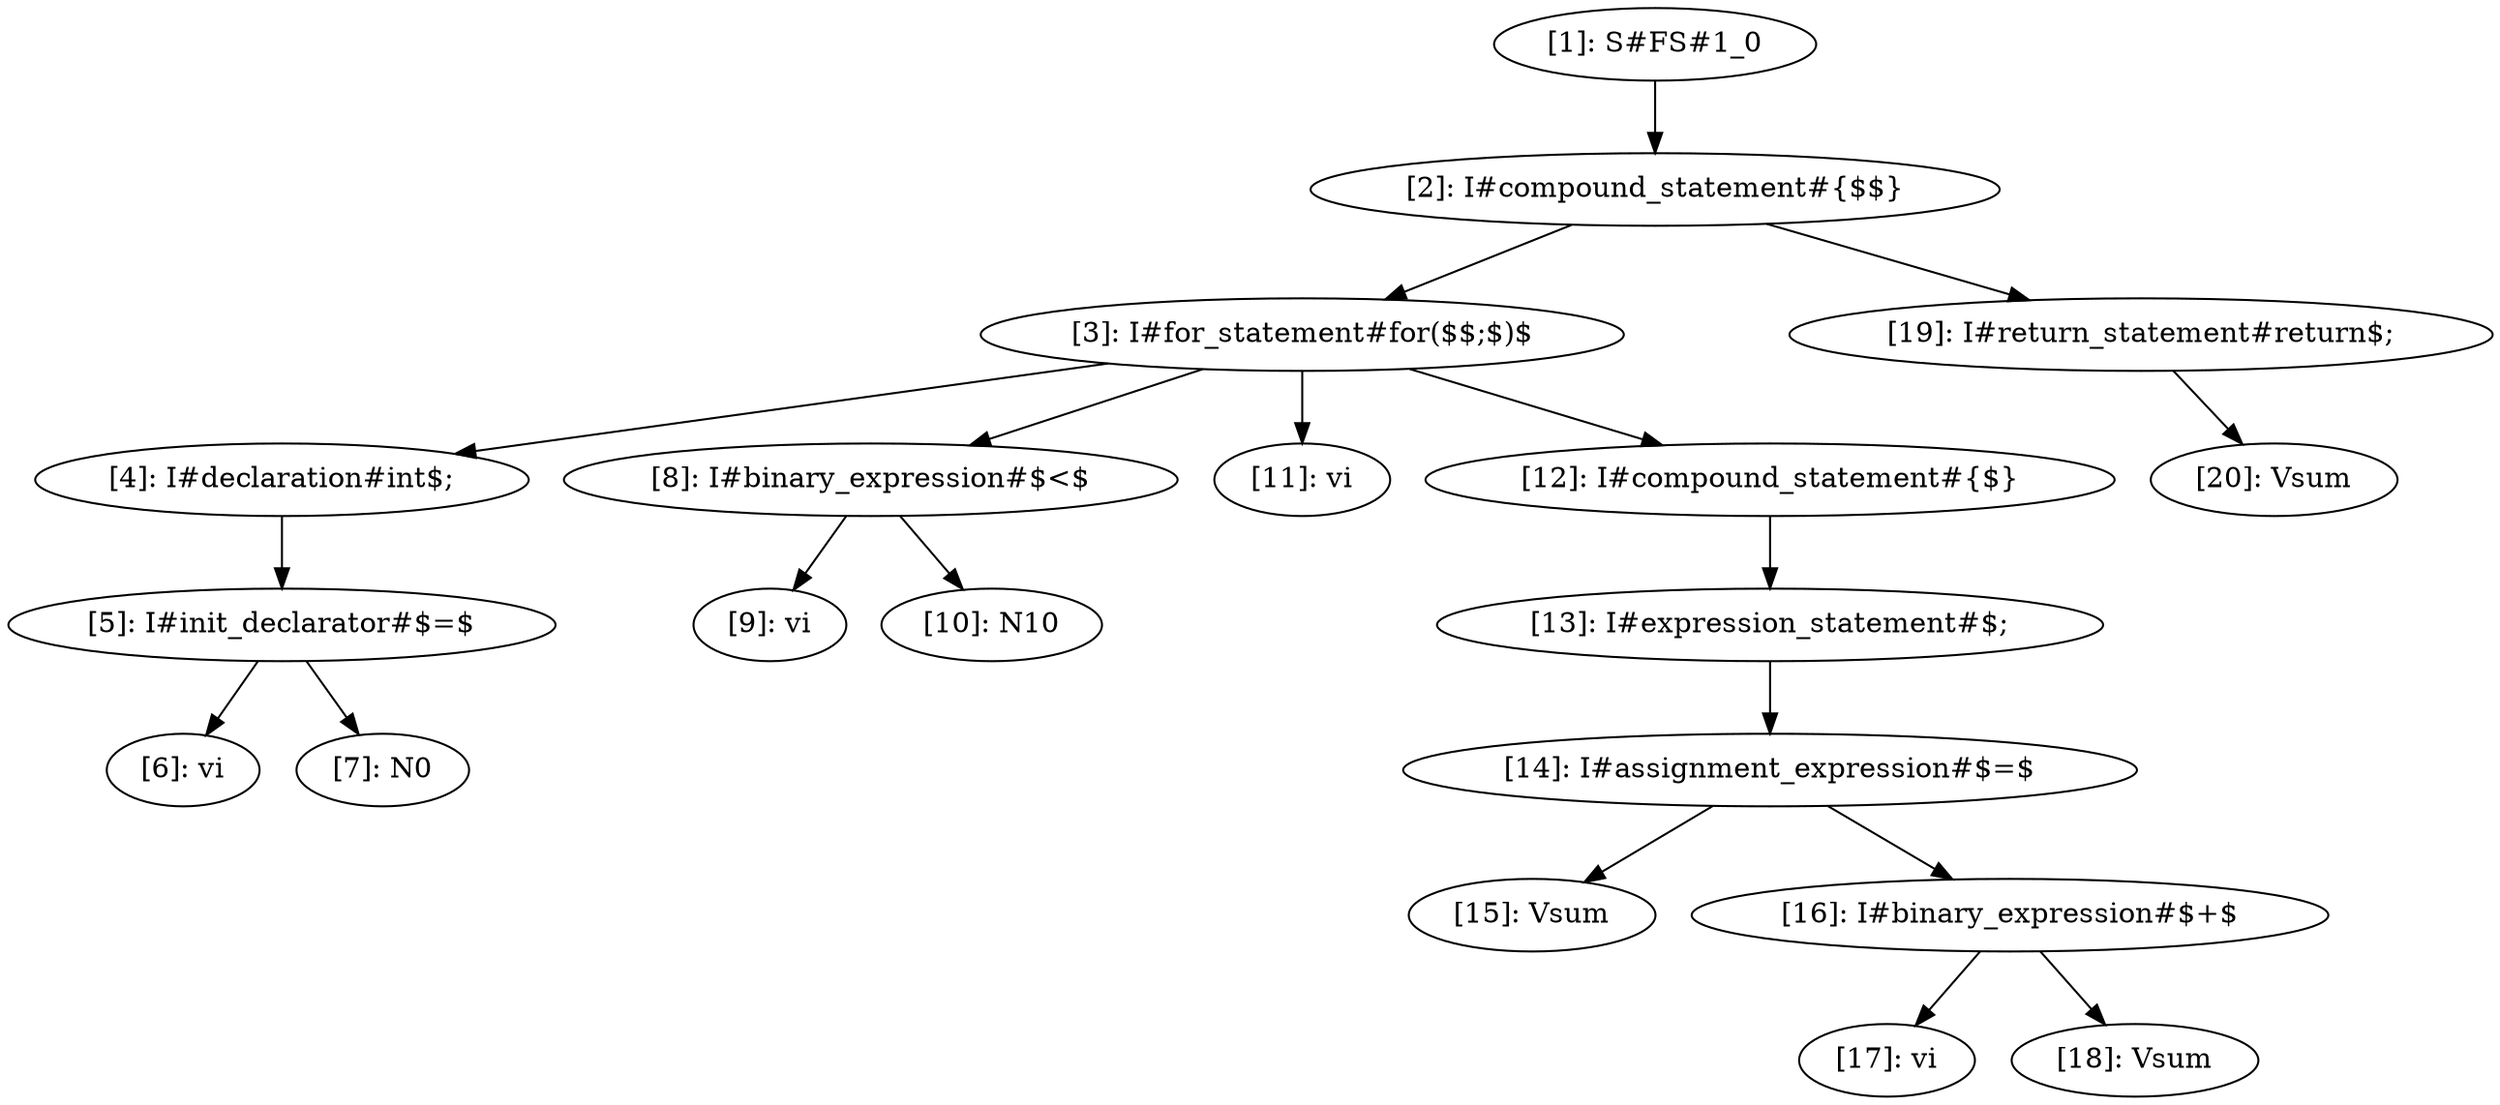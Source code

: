digraph CASS {
  node [shape=ellipse];
  n1 [label="[1]: S#FS#1_0"];
  n2 [label="[2]: I#compound_statement#{$$}"];
  n3 [label="[3]: I#for_statement#for($$;$)$"];
  n4 [label="[4]: I#declaration#int$;"];
  n5 [label="[5]: I#init_declarator#$=$"];
  n6 [label="[6]: vi"];
  n7 [label="[7]: N0"];
  n8 [label="[8]: I#binary_expression#$<$"];
  n9 [label="[9]: vi"];
  n10 [label="[10]: N10"];
  n11 [label="[11]: vi"];
  n12 [label="[12]: I#compound_statement#{$}"];
  n13 [label="[13]: I#expression_statement#$;"];
  n14 [label="[14]: I#assignment_expression#$=$"];
  n15 [label="[15]: Vsum"];
  n16 [label="[16]: I#binary_expression#$+$"];
  n17 [label="[17]: vi"];
  n18 [label="[18]: Vsum"];
  n19 [label="[19]: I#return_statement#return$;"];
  n20 [label="[20]: Vsum"];
  n1 -> n2;
  n2 -> n3;
  n3 -> n4;
  n4 -> n5;
  n5 -> n6;
  n5 -> n7;
  n3 -> n8;
  n8 -> n9;
  n8 -> n10;
  n3 -> n11;
  n3 -> n12;
  n12 -> n13;
  n13 -> n14;
  n14 -> n15;
  n14 -> n16;
  n16 -> n17;
  n16 -> n18;
  n2 -> n19;
  n19 -> n20;
}